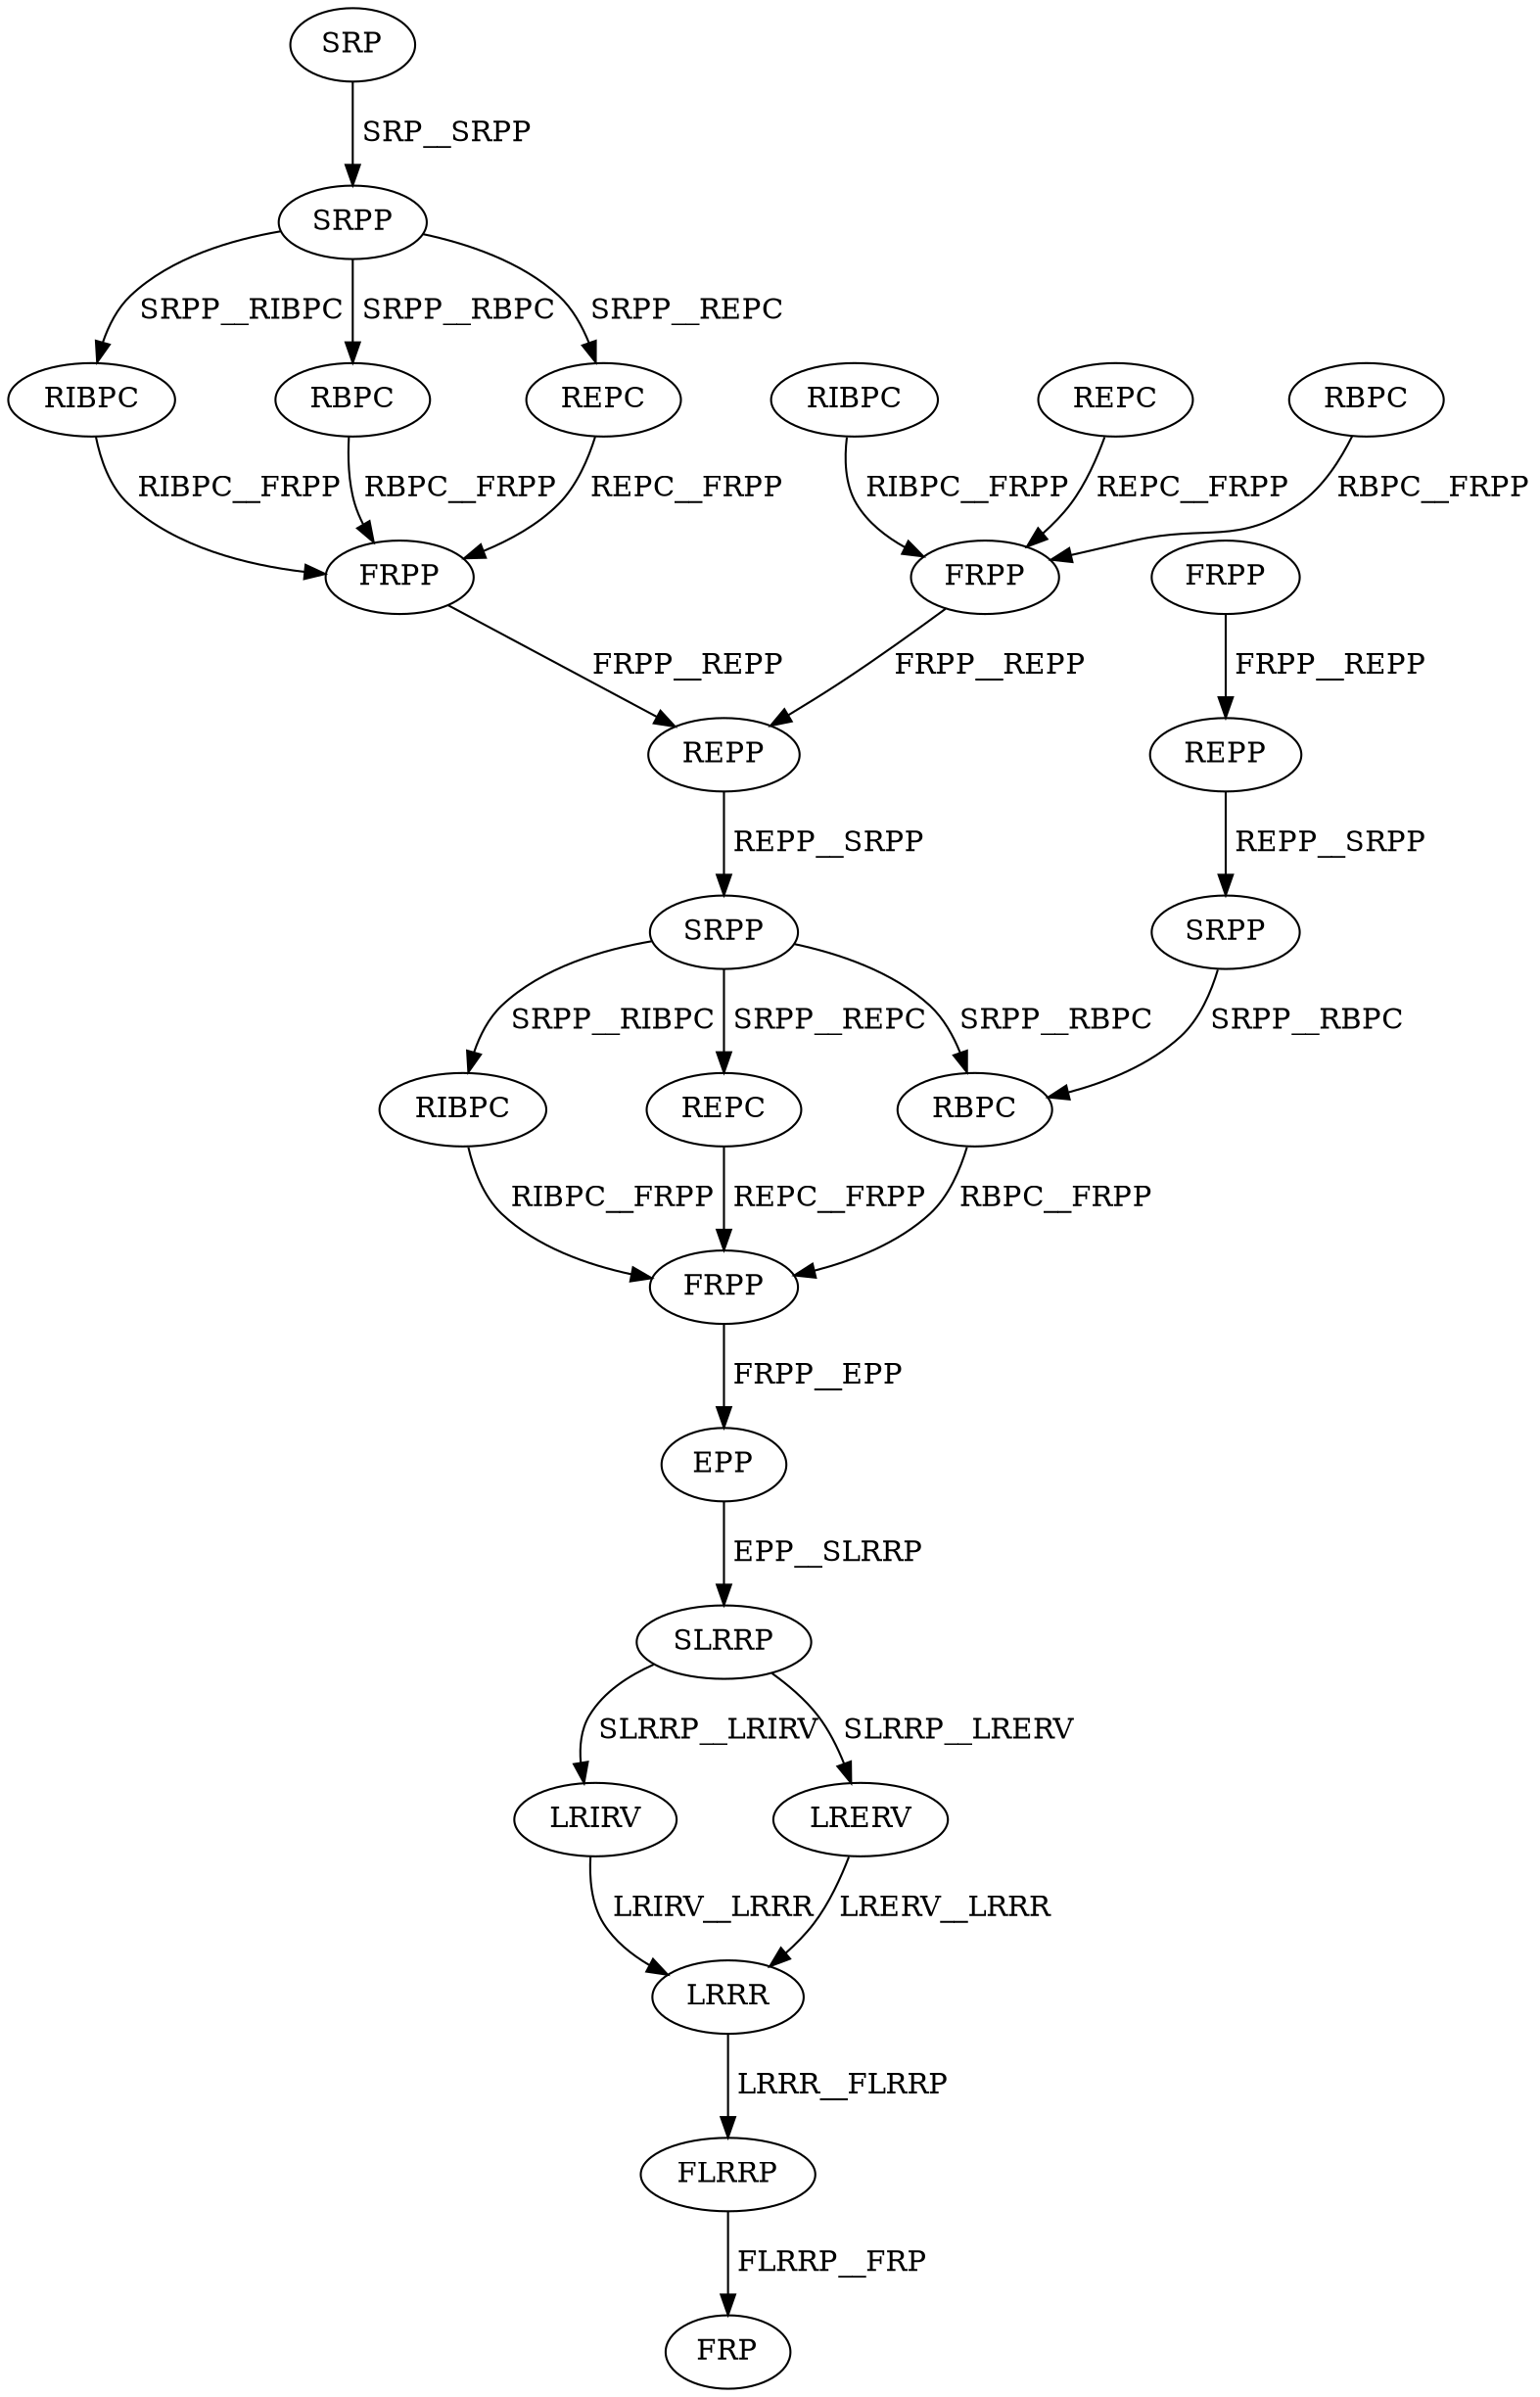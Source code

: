 digraph G { 
1 [label="SRP",color=black,fontcolor=black];
2 [label="FRPP",color=black,fontcolor=black];
3 [label="RIBPC",color=black,fontcolor=black];
4 [label="REPC",color=black,fontcolor=black];
5 [label="RBPC",color=black,fontcolor=black];
6 [label="SRPP",color=black,fontcolor=black];
7 [label="REPP",color=black,fontcolor=black];
8 [label="FRPP",color=black,fontcolor=black];
9 [label="RIBPC",color=black,fontcolor=black];
10 [label="RBPC",color=black,fontcolor=black];
11 [label="REPC",color=black,fontcolor=black];
12 [label="FRPP",color=black,fontcolor=black];
13 [label="SRPP",color=black,fontcolor=black];
14 [label="REPP",color=black,fontcolor=black];
15 [label="SRPP",color=black,fontcolor=black];
16 [label="RBPC",color=black,fontcolor=black];
17 [label="RIBPC",color=black,fontcolor=black];
18 [label="REPC",color=black,fontcolor=black];
19 [label="FRPP",color=black,fontcolor=black];
20 [label="EPP",color=black,fontcolor=black];
21 [label="SLRRP",color=black,fontcolor=black];
22 [label="LRIRV",color=black,fontcolor=black];
23 [label="LRERV",color=black,fontcolor=black];
24 [label="LRRR",color=black,fontcolor=black];
25 [label="FLRRP",color=black,fontcolor=black];
26 [label="FRP",color=black,fontcolor=black];
1->6[label=" SRP__SRPP",color=black,fontcolor=black];
2->7[label=" FRPP__REPP",color=black,fontcolor=black];
3->8[label=" RIBPC__FRPP",color=black,fontcolor=black];
4->8[label=" REPC__FRPP",color=black,fontcolor=black];
5->8[label=" RBPC__FRPP",color=black,fontcolor=black];
6->9[label=" SRPP__RIBPC",color=black,fontcolor=black];
6->10[label=" SRPP__RBPC",color=black,fontcolor=black];
6->11[label=" SRPP__REPC",color=black,fontcolor=black];
7->13[label=" REPP__SRPP",color=black,fontcolor=black];
8->14[label=" FRPP__REPP",color=black,fontcolor=black];
9->12[label=" RIBPC__FRPP",color=black,fontcolor=black];
10->12[label=" RBPC__FRPP",color=black,fontcolor=black];
11->12[label=" REPC__FRPP",color=black,fontcolor=black];
12->14[label=" FRPP__REPP",color=black,fontcolor=black];
13->16[label=" SRPP__RBPC",color=black,fontcolor=black];
14->15[label=" REPP__SRPP",color=black,fontcolor=black];
15->16[label=" SRPP__RBPC",color=black,fontcolor=black];
15->17[label=" SRPP__RIBPC",color=black,fontcolor=black];
15->18[label=" SRPP__REPC",color=black,fontcolor=black];
16->19[label=" RBPC__FRPP",color=black,fontcolor=black];
17->19[label=" RIBPC__FRPP",color=black,fontcolor=black];
18->19[label=" REPC__FRPP",color=black,fontcolor=black];
19->20[label=" FRPP__EPP",color=black,fontcolor=black];
20->21[label=" EPP__SLRRP",color=black,fontcolor=black];
21->22[label=" SLRRP__LRIRV",color=black,fontcolor=black];
21->23[label=" SLRRP__LRERV",color=black,fontcolor=black];
22->24[label=" LRIRV__LRRR",color=black,fontcolor=black];
23->24[label=" LRERV__LRRR",color=black,fontcolor=black];
24->25[label=" LRRR__FLRRP",color=black,fontcolor=black];
25->26[label=" FLRRP__FRP",color=black,fontcolor=black];
}
